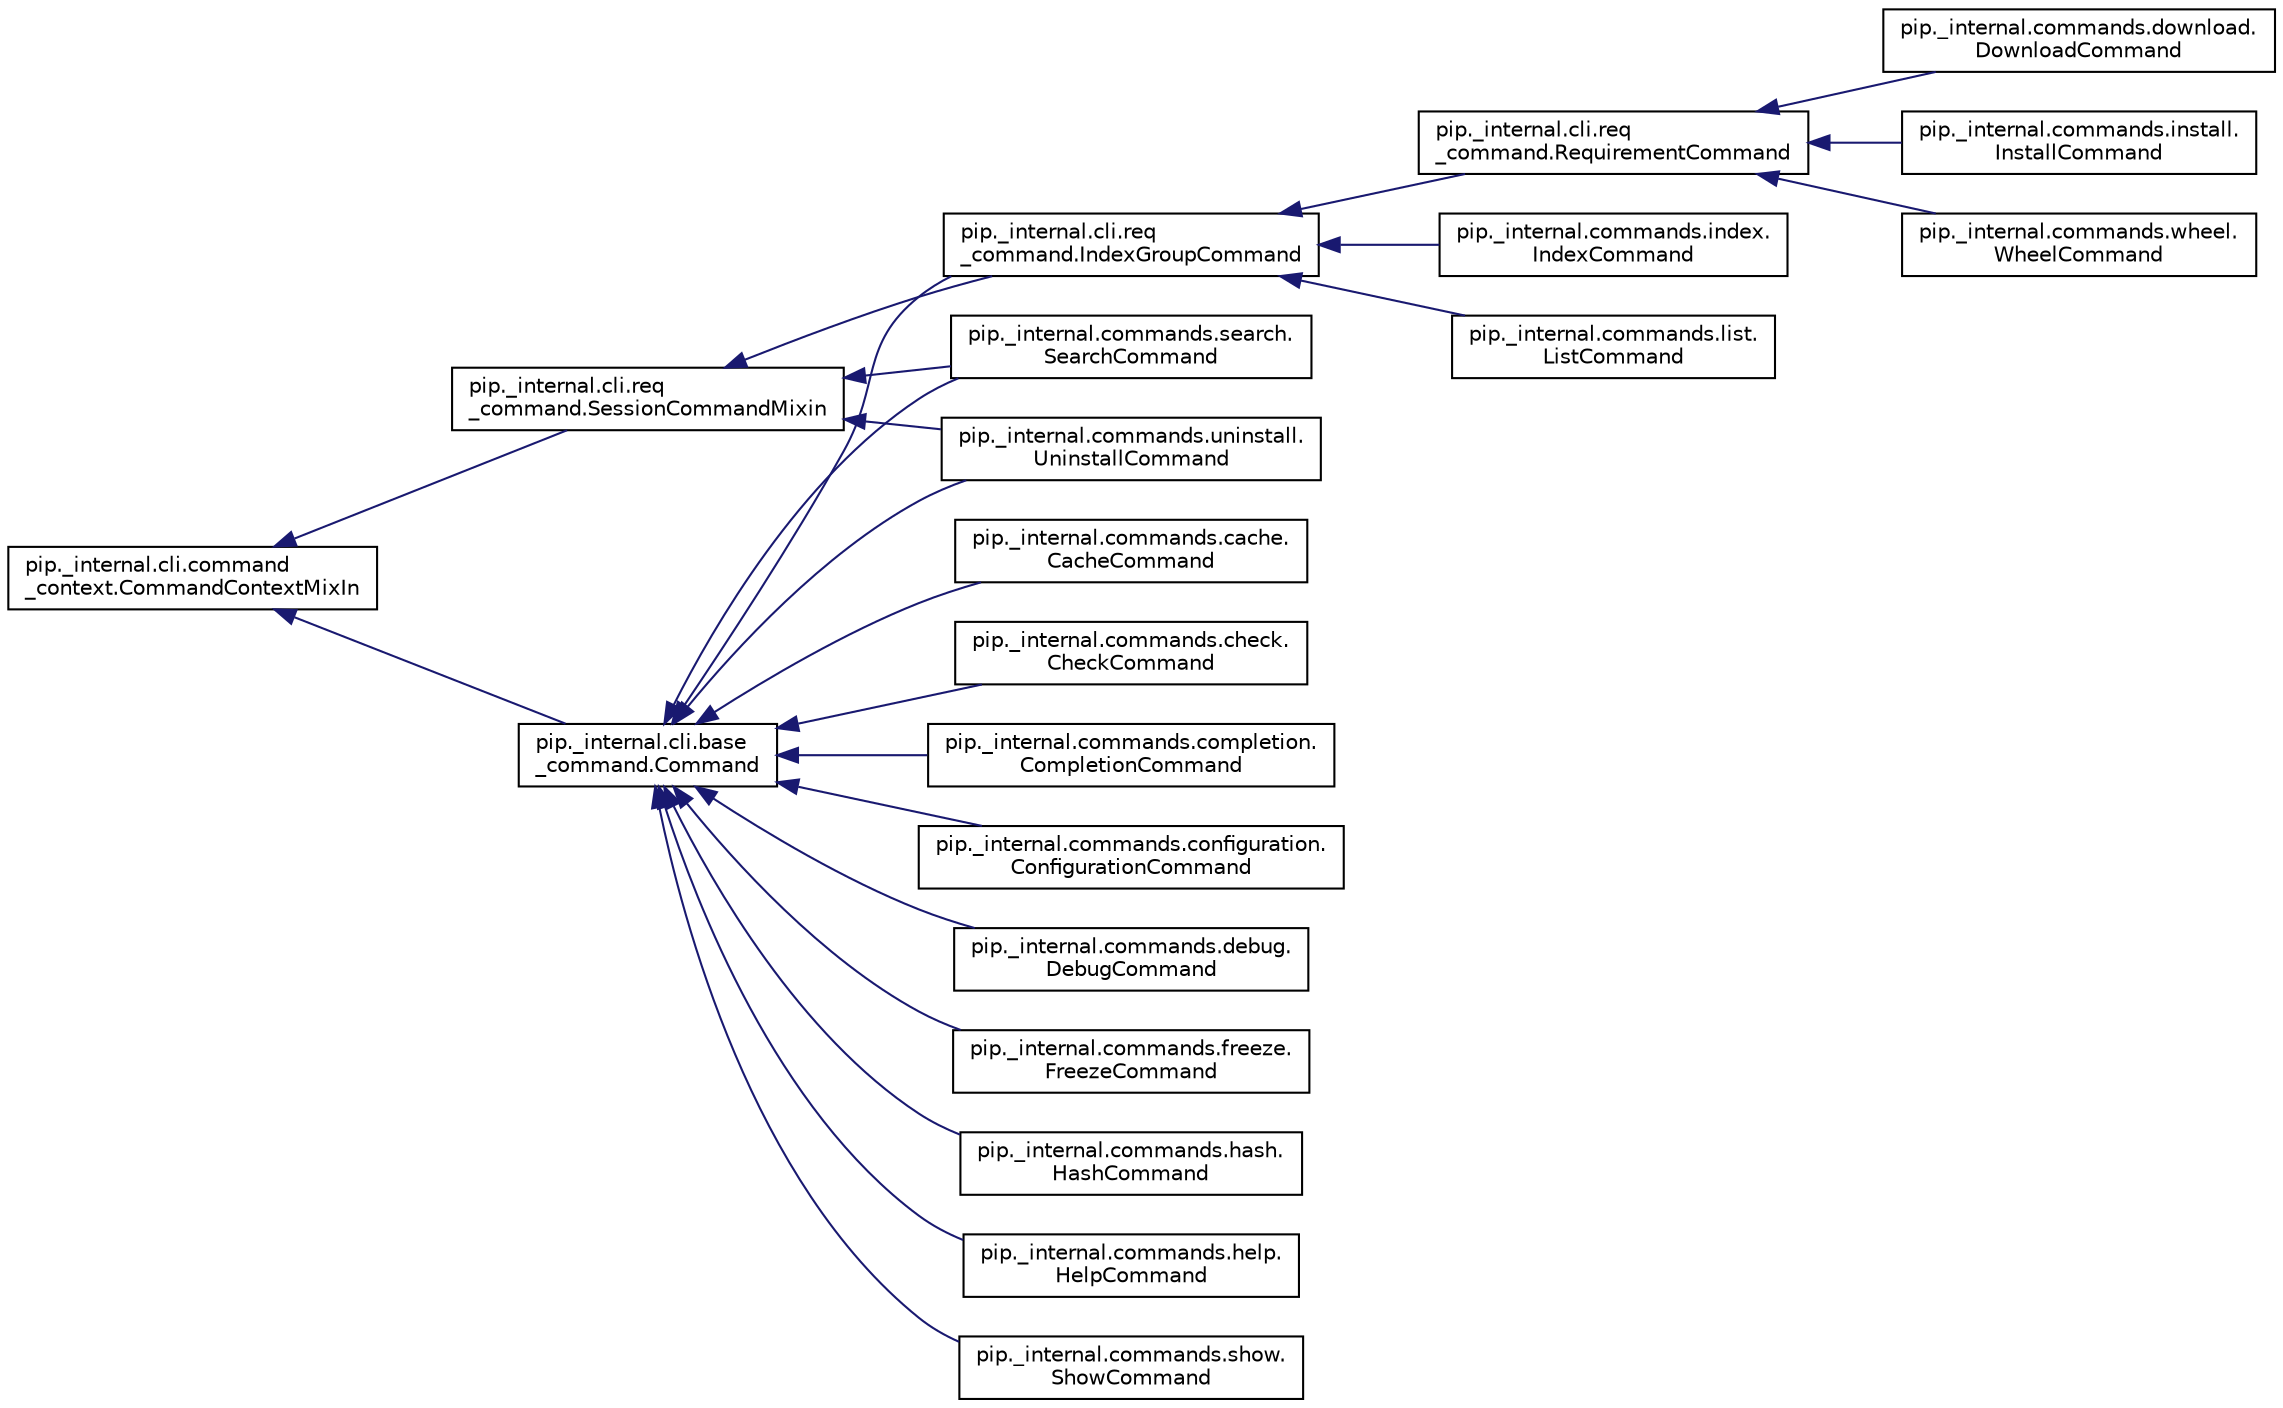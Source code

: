 digraph "Graphical Class Hierarchy"
{
 // LATEX_PDF_SIZE
  edge [fontname="Helvetica",fontsize="10",labelfontname="Helvetica",labelfontsize="10"];
  node [fontname="Helvetica",fontsize="10",shape=record];
  rankdir="LR";
  Node0 [label="pip._internal.cli.command\l_context.CommandContextMixIn",height=0.2,width=0.4,color="black", fillcolor="white", style="filled",URL="$d4/d41/classpip_1_1__internal_1_1cli_1_1command__context_1_1_command_context_mix_in.html",tooltip=" "];
  Node0 -> Node1 [dir="back",color="midnightblue",fontsize="10",style="solid",fontname="Helvetica"];
  Node1 [label="pip._internal.cli.base\l_command.Command",height=0.2,width=0.4,color="black", fillcolor="white", style="filled",URL="$d2/da8/classpip_1_1__internal_1_1cli_1_1base__command_1_1_command.html",tooltip=" "];
  Node1 -> Node2 [dir="back",color="midnightblue",fontsize="10",style="solid",fontname="Helvetica"];
  Node2 [label="pip._internal.cli.req\l_command.IndexGroupCommand",height=0.2,width=0.4,color="black", fillcolor="white", style="filled",URL="$db/d79/classpip_1_1__internal_1_1cli_1_1req__command_1_1_index_group_command.html",tooltip=" "];
  Node2 -> Node3 [dir="back",color="midnightblue",fontsize="10",style="solid",fontname="Helvetica"];
  Node3 [label="pip._internal.cli.req\l_command.RequirementCommand",height=0.2,width=0.4,color="black", fillcolor="white", style="filled",URL="$d4/db3/classpip_1_1__internal_1_1cli_1_1req__command_1_1_requirement_command.html",tooltip=" "];
  Node3 -> Node4 [dir="back",color="midnightblue",fontsize="10",style="solid",fontname="Helvetica"];
  Node4 [label="pip._internal.commands.download.\lDownloadCommand",height=0.2,width=0.4,color="black", fillcolor="white", style="filled",URL="$d9/d03/classpip_1_1__internal_1_1commands_1_1download_1_1_download_command.html",tooltip=" "];
  Node3 -> Node5 [dir="back",color="midnightblue",fontsize="10",style="solid",fontname="Helvetica"];
  Node5 [label="pip._internal.commands.install.\lInstallCommand",height=0.2,width=0.4,color="black", fillcolor="white", style="filled",URL="$d2/dff/classpip_1_1__internal_1_1commands_1_1install_1_1_install_command.html",tooltip=" "];
  Node3 -> Node6 [dir="back",color="midnightblue",fontsize="10",style="solid",fontname="Helvetica"];
  Node6 [label="pip._internal.commands.wheel.\lWheelCommand",height=0.2,width=0.4,color="black", fillcolor="white", style="filled",URL="$d7/d9d/classpip_1_1__internal_1_1commands_1_1wheel_1_1_wheel_command.html",tooltip=" "];
  Node2 -> Node7 [dir="back",color="midnightblue",fontsize="10",style="solid",fontname="Helvetica"];
  Node7 [label="pip._internal.commands.index.\lIndexCommand",height=0.2,width=0.4,color="black", fillcolor="white", style="filled",URL="$d4/d5b/classpip_1_1__internal_1_1commands_1_1index_1_1_index_command.html",tooltip=" "];
  Node2 -> Node8 [dir="back",color="midnightblue",fontsize="10",style="solid",fontname="Helvetica"];
  Node8 [label="pip._internal.commands.list.\lListCommand",height=0.2,width=0.4,color="black", fillcolor="white", style="filled",URL="$d8/d3b/classpip_1_1__internal_1_1commands_1_1list_1_1_list_command.html",tooltip=" "];
  Node1 -> Node9 [dir="back",color="midnightblue",fontsize="10",style="solid",fontname="Helvetica"];
  Node9 [label="pip._internal.commands.cache.\lCacheCommand",height=0.2,width=0.4,color="black", fillcolor="white", style="filled",URL="$d5/d03/classpip_1_1__internal_1_1commands_1_1cache_1_1_cache_command.html",tooltip=" "];
  Node1 -> Node10 [dir="back",color="midnightblue",fontsize="10",style="solid",fontname="Helvetica"];
  Node10 [label="pip._internal.commands.check.\lCheckCommand",height=0.2,width=0.4,color="black", fillcolor="white", style="filled",URL="$d2/d54/classpip_1_1__internal_1_1commands_1_1check_1_1_check_command.html",tooltip=" "];
  Node1 -> Node11 [dir="back",color="midnightblue",fontsize="10",style="solid",fontname="Helvetica"];
  Node11 [label="pip._internal.commands.completion.\lCompletionCommand",height=0.2,width=0.4,color="black", fillcolor="white", style="filled",URL="$d8/da9/classpip_1_1__internal_1_1commands_1_1completion_1_1_completion_command.html",tooltip=" "];
  Node1 -> Node12 [dir="back",color="midnightblue",fontsize="10",style="solid",fontname="Helvetica"];
  Node12 [label="pip._internal.commands.configuration.\lConfigurationCommand",height=0.2,width=0.4,color="black", fillcolor="white", style="filled",URL="$d7/d3b/classpip_1_1__internal_1_1commands_1_1configuration_1_1_configuration_command.html",tooltip=" "];
  Node1 -> Node13 [dir="back",color="midnightblue",fontsize="10",style="solid",fontname="Helvetica"];
  Node13 [label="pip._internal.commands.debug.\lDebugCommand",height=0.2,width=0.4,color="black", fillcolor="white", style="filled",URL="$db/d7b/classpip_1_1__internal_1_1commands_1_1debug_1_1_debug_command.html",tooltip=" "];
  Node1 -> Node14 [dir="back",color="midnightblue",fontsize="10",style="solid",fontname="Helvetica"];
  Node14 [label="pip._internal.commands.freeze.\lFreezeCommand",height=0.2,width=0.4,color="black", fillcolor="white", style="filled",URL="$df/d4e/classpip_1_1__internal_1_1commands_1_1freeze_1_1_freeze_command.html",tooltip=" "];
  Node1 -> Node15 [dir="back",color="midnightblue",fontsize="10",style="solid",fontname="Helvetica"];
  Node15 [label="pip._internal.commands.hash.\lHashCommand",height=0.2,width=0.4,color="black", fillcolor="white", style="filled",URL="$d6/d65/classpip_1_1__internal_1_1commands_1_1hash_1_1_hash_command.html",tooltip=" "];
  Node1 -> Node16 [dir="back",color="midnightblue",fontsize="10",style="solid",fontname="Helvetica"];
  Node16 [label="pip._internal.commands.help.\lHelpCommand",height=0.2,width=0.4,color="black", fillcolor="white", style="filled",URL="$d6/d3e/classpip_1_1__internal_1_1commands_1_1help_1_1_help_command.html",tooltip=" "];
  Node1 -> Node17 [dir="back",color="midnightblue",fontsize="10",style="solid",fontname="Helvetica"];
  Node17 [label="pip._internal.commands.search.\lSearchCommand",height=0.2,width=0.4,color="black", fillcolor="white", style="filled",URL="$db/d61/classpip_1_1__internal_1_1commands_1_1search_1_1_search_command.html",tooltip=" "];
  Node1 -> Node18 [dir="back",color="midnightblue",fontsize="10",style="solid",fontname="Helvetica"];
  Node18 [label="pip._internal.commands.show.\lShowCommand",height=0.2,width=0.4,color="black", fillcolor="white", style="filled",URL="$d8/df9/classpip_1_1__internal_1_1commands_1_1show_1_1_show_command.html",tooltip=" "];
  Node1 -> Node19 [dir="back",color="midnightblue",fontsize="10",style="solid",fontname="Helvetica"];
  Node19 [label="pip._internal.commands.uninstall.\lUninstallCommand",height=0.2,width=0.4,color="black", fillcolor="white", style="filled",URL="$d6/d33/classpip_1_1__internal_1_1commands_1_1uninstall_1_1_uninstall_command.html",tooltip=" "];
  Node0 -> Node20 [dir="back",color="midnightblue",fontsize="10",style="solid",fontname="Helvetica"];
  Node20 [label="pip._internal.cli.req\l_command.SessionCommandMixin",height=0.2,width=0.4,color="black", fillcolor="white", style="filled",URL="$da/d76/classpip_1_1__internal_1_1cli_1_1req__command_1_1_session_command_mixin.html",tooltip=" "];
  Node20 -> Node2 [dir="back",color="midnightblue",fontsize="10",style="solid",fontname="Helvetica"];
  Node20 -> Node17 [dir="back",color="midnightblue",fontsize="10",style="solid",fontname="Helvetica"];
  Node20 -> Node19 [dir="back",color="midnightblue",fontsize="10",style="solid",fontname="Helvetica"];
}

